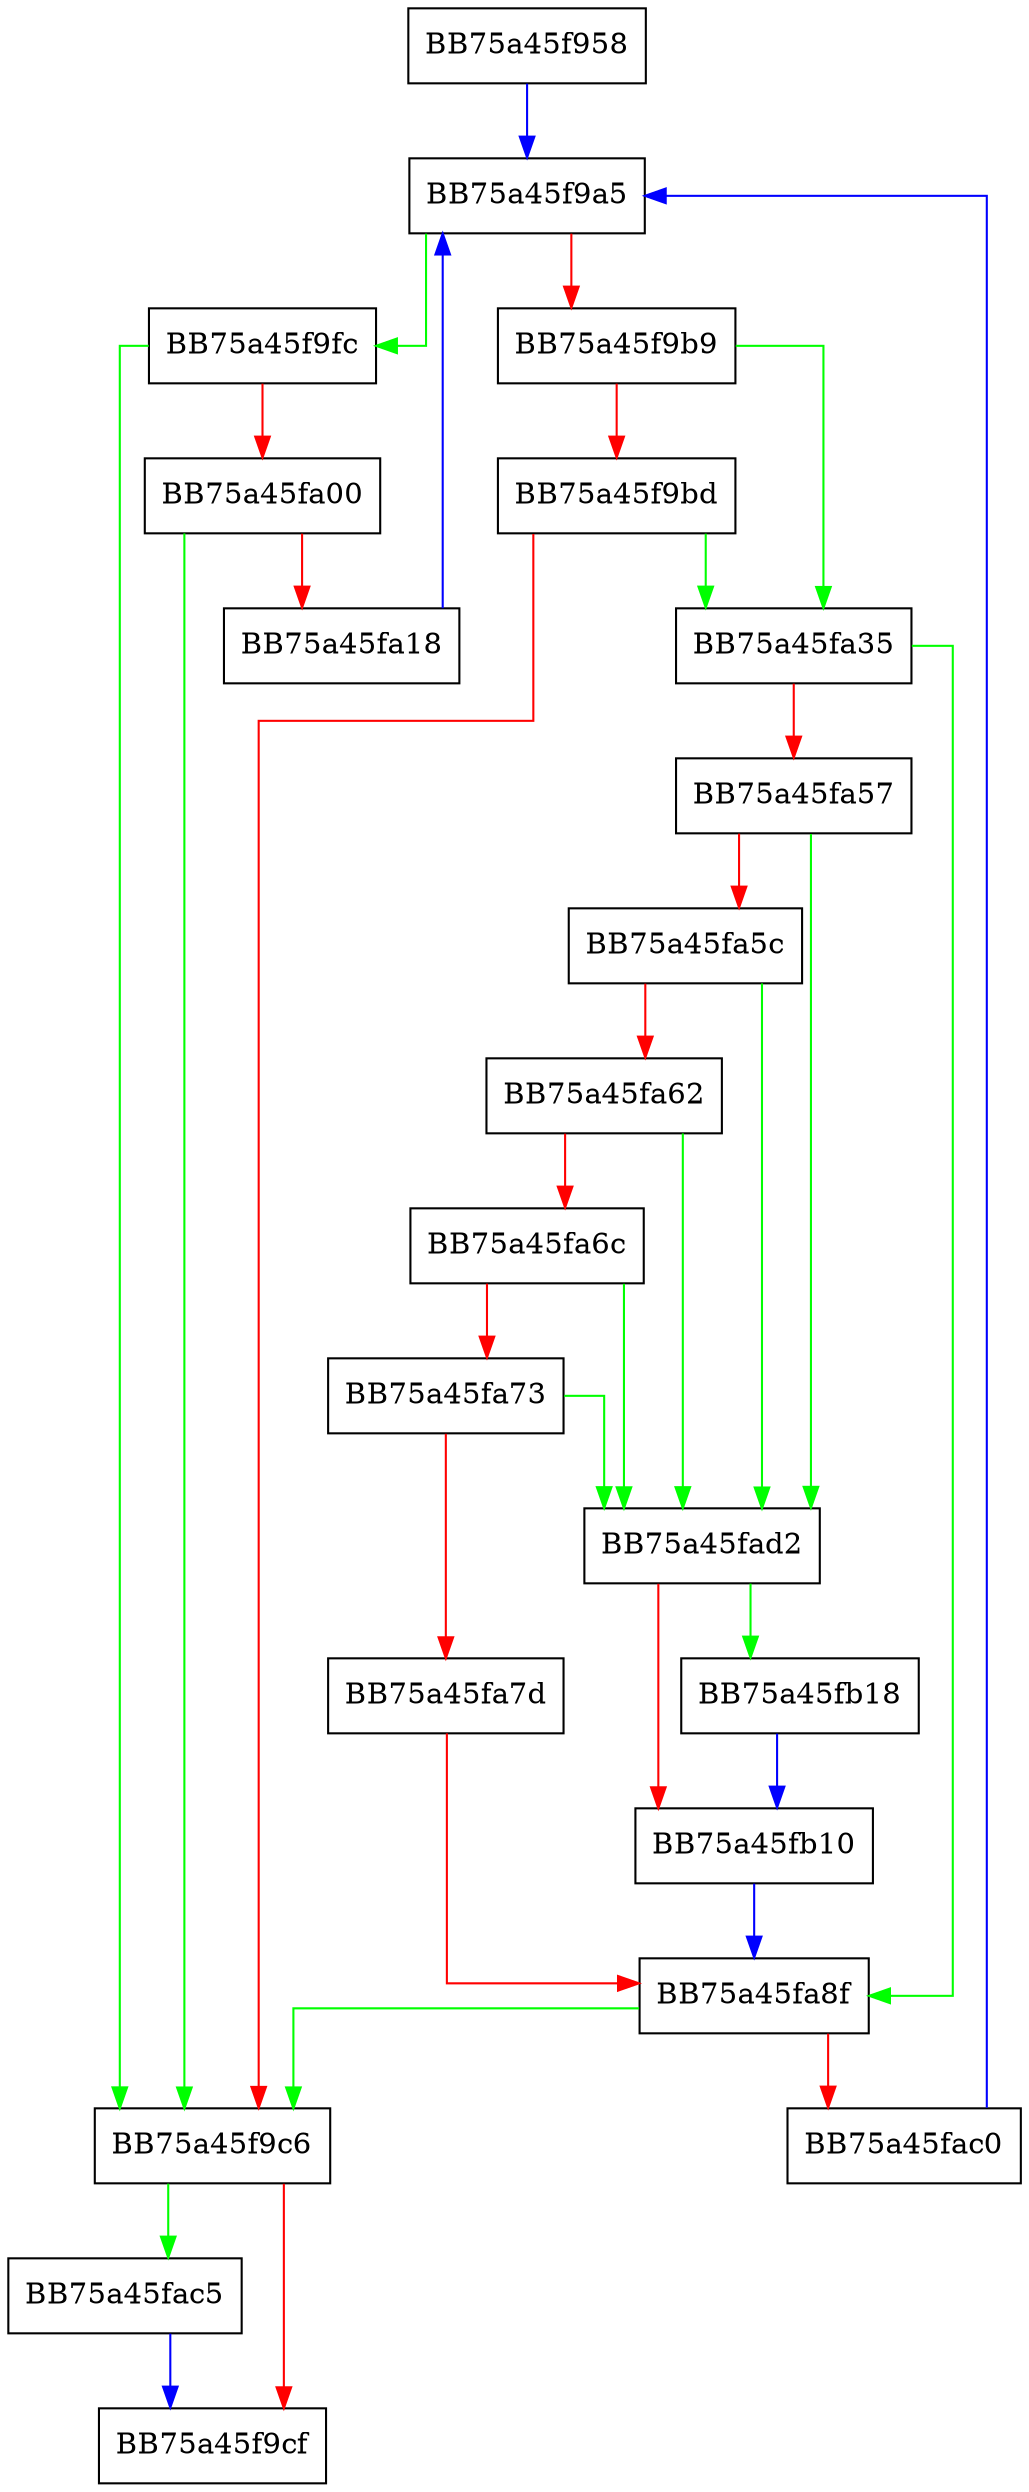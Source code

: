 digraph balance {
  node [shape="box"];
  graph [splines=ortho];
  BB75a45f958 -> BB75a45f9a5 [color="blue"];
  BB75a45f9a5 -> BB75a45f9fc [color="green"];
  BB75a45f9a5 -> BB75a45f9b9 [color="red"];
  BB75a45f9b9 -> BB75a45fa35 [color="green"];
  BB75a45f9b9 -> BB75a45f9bd [color="red"];
  BB75a45f9bd -> BB75a45fa35 [color="green"];
  BB75a45f9bd -> BB75a45f9c6 [color="red"];
  BB75a45f9c6 -> BB75a45fac5 [color="green"];
  BB75a45f9c6 -> BB75a45f9cf [color="red"];
  BB75a45f9fc -> BB75a45f9c6 [color="green"];
  BB75a45f9fc -> BB75a45fa00 [color="red"];
  BB75a45fa00 -> BB75a45f9c6 [color="green"];
  BB75a45fa00 -> BB75a45fa18 [color="red"];
  BB75a45fa18 -> BB75a45f9a5 [color="blue"];
  BB75a45fa35 -> BB75a45fa8f [color="green"];
  BB75a45fa35 -> BB75a45fa57 [color="red"];
  BB75a45fa57 -> BB75a45fad2 [color="green"];
  BB75a45fa57 -> BB75a45fa5c [color="red"];
  BB75a45fa5c -> BB75a45fad2 [color="green"];
  BB75a45fa5c -> BB75a45fa62 [color="red"];
  BB75a45fa62 -> BB75a45fad2 [color="green"];
  BB75a45fa62 -> BB75a45fa6c [color="red"];
  BB75a45fa6c -> BB75a45fad2 [color="green"];
  BB75a45fa6c -> BB75a45fa73 [color="red"];
  BB75a45fa73 -> BB75a45fad2 [color="green"];
  BB75a45fa73 -> BB75a45fa7d [color="red"];
  BB75a45fa7d -> BB75a45fa8f [color="red"];
  BB75a45fa8f -> BB75a45f9c6 [color="green"];
  BB75a45fa8f -> BB75a45fac0 [color="red"];
  BB75a45fac0 -> BB75a45f9a5 [color="blue"];
  BB75a45fac5 -> BB75a45f9cf [color="blue"];
  BB75a45fad2 -> BB75a45fb18 [color="green"];
  BB75a45fad2 -> BB75a45fb10 [color="red"];
  BB75a45fb10 -> BB75a45fa8f [color="blue"];
  BB75a45fb18 -> BB75a45fb10 [color="blue"];
}